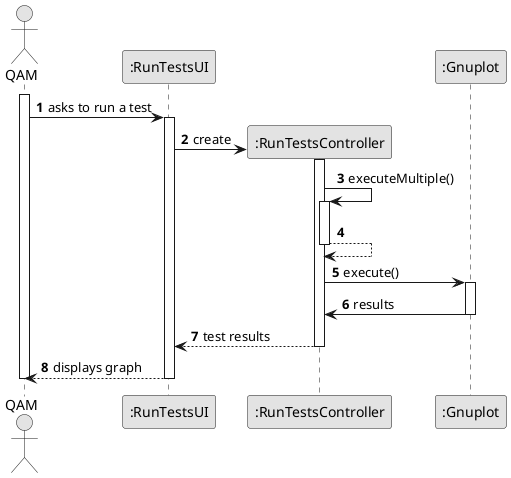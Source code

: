 @startuml
skinparam monochrome true
skinparam packageStyle rectangle
skinparam shadowing false

autonumber


actor "QAM" as QAM
participant ":RunTestsUI" as UI
participant ":RunTestsController" as CTRL
participant ":Gnuplot" as Gnuplot

activate QAM

        QAM -> UI : asks to run a test

        activate UI


            UI -> CTRL** : create
            activate CTRL

                CTRL -> CTRL : executeMultiple()
                activate CTRL
                CTRL --> CTRL
                deactivate CTRL
                CTRL -> Gnuplot : execute()
                activate Gnuplot
                Gnuplot -> CTRL : results
                deactivate Gnuplot

            CTRL --> UI : test results

        deactivate CTRL

    UI --> QAM : displays graph
    deactivate UI
deactivate QAM



@enduml